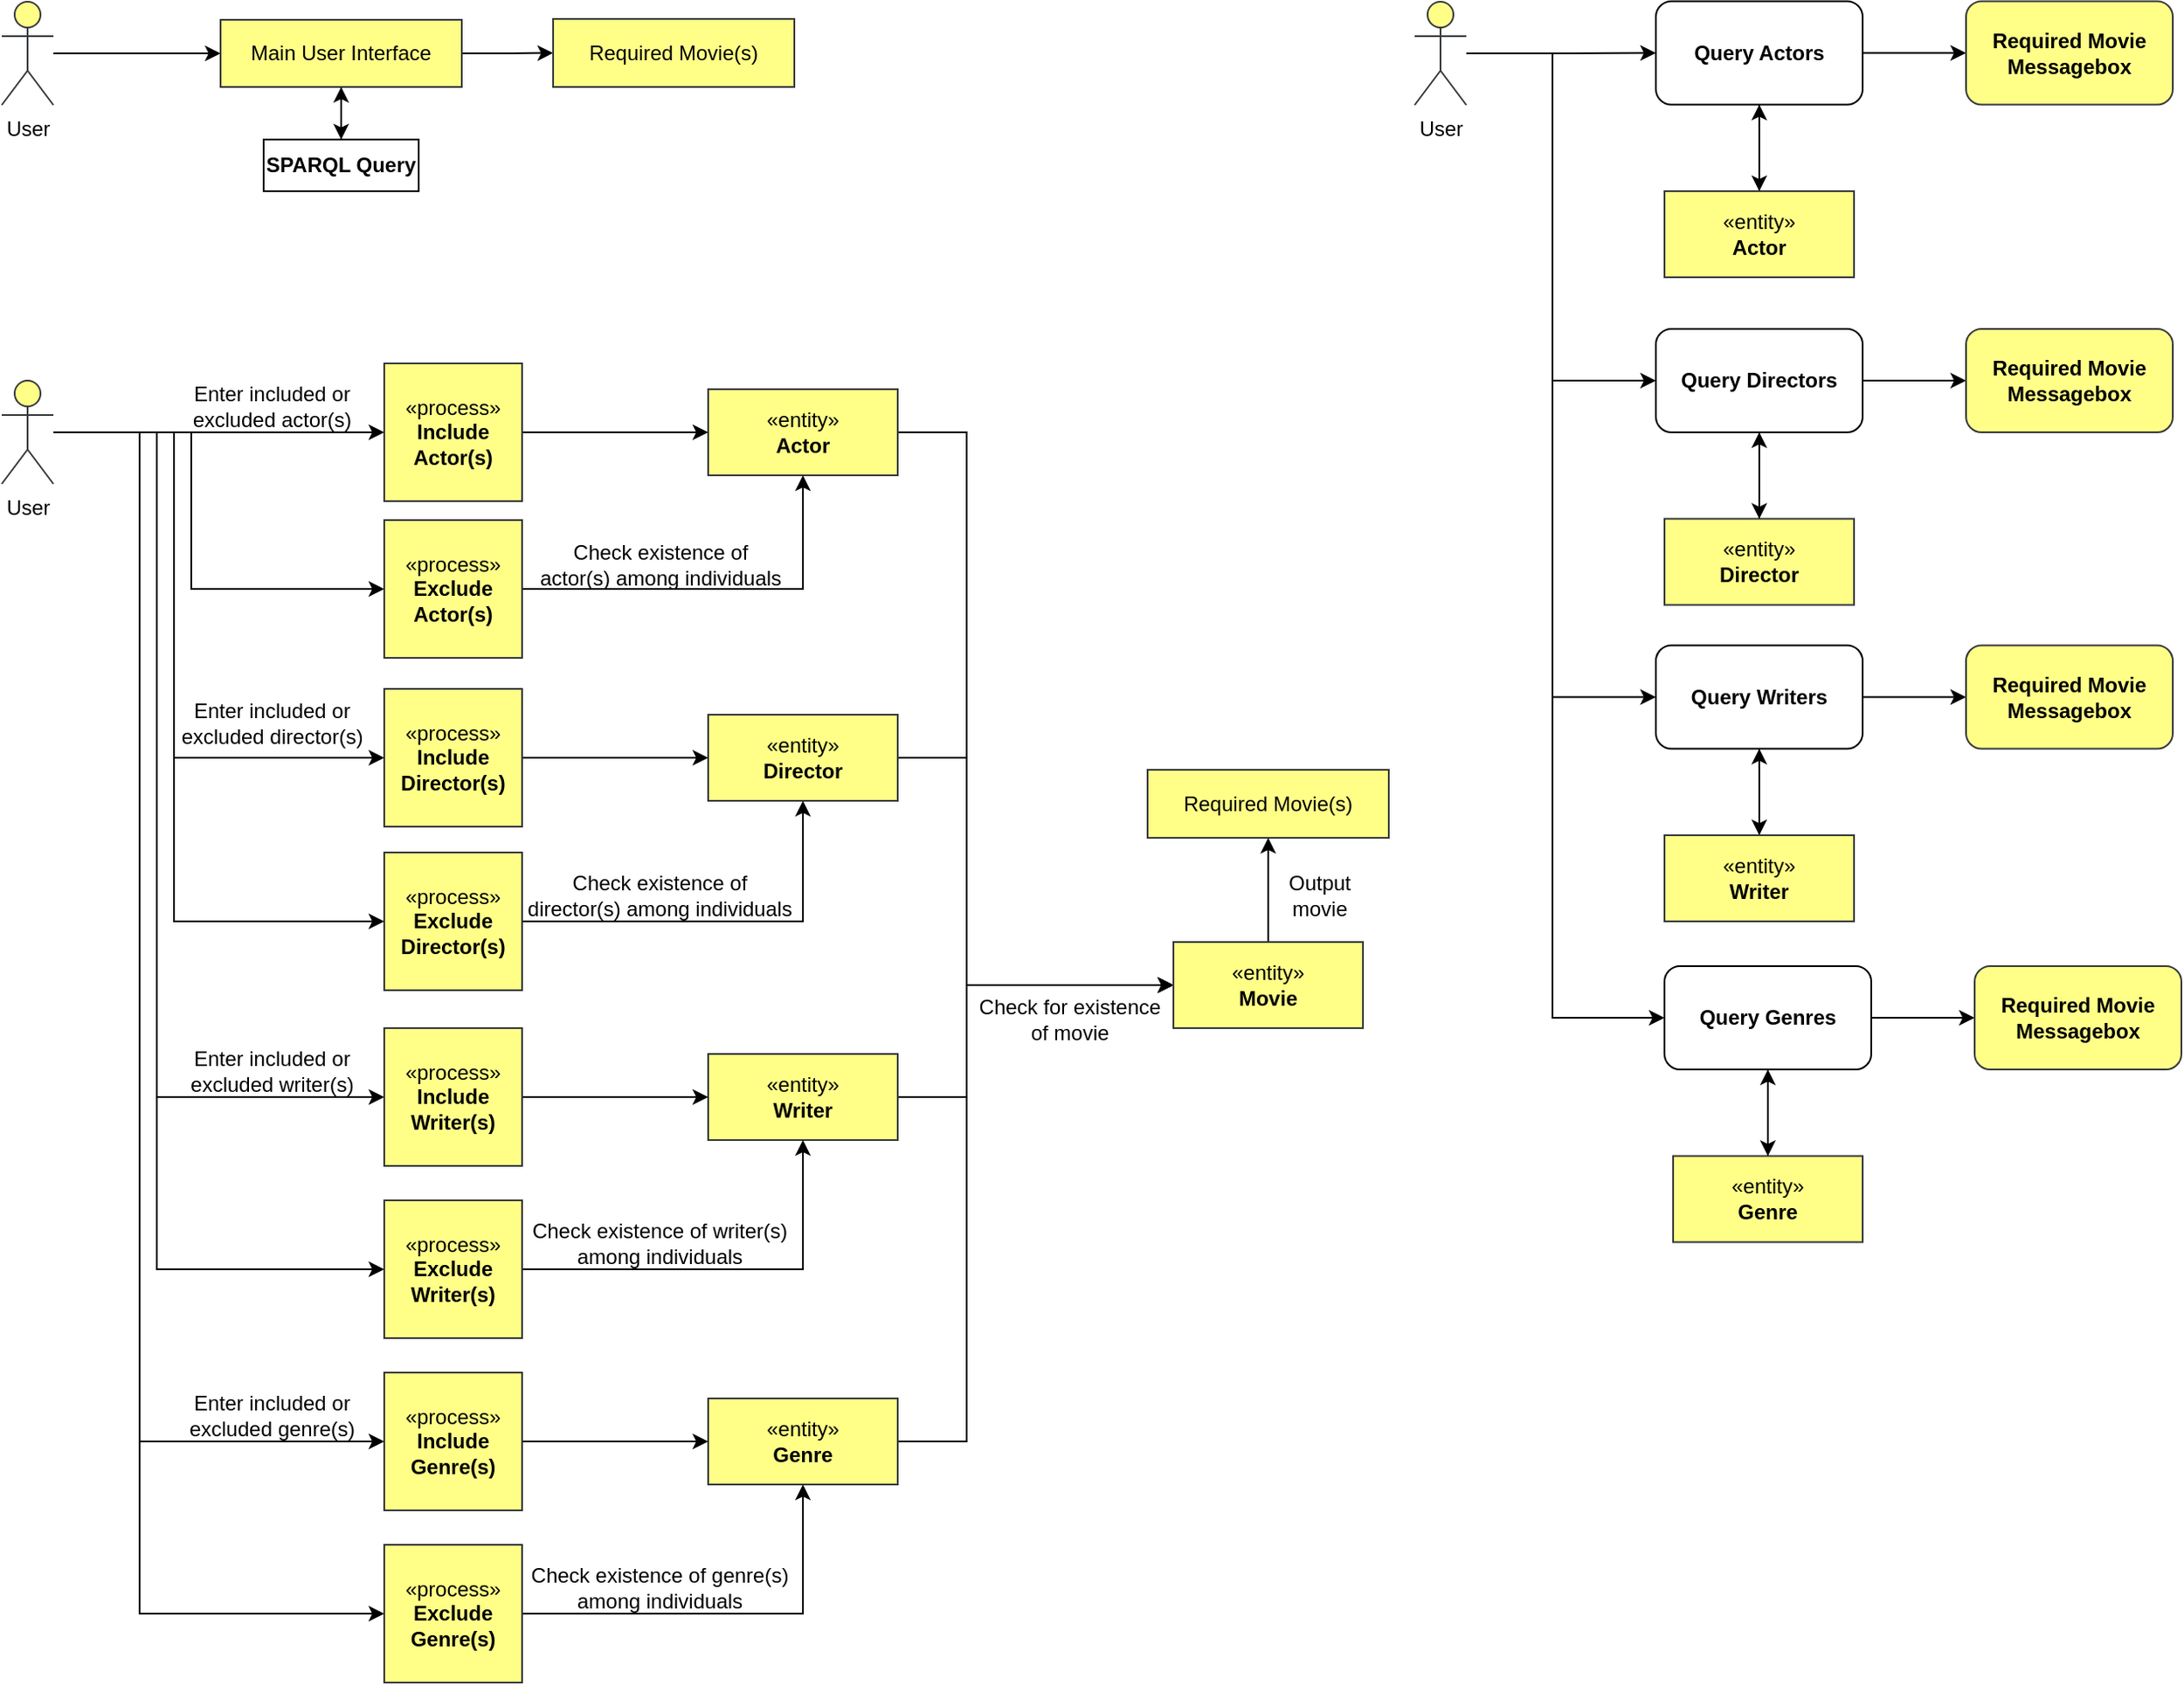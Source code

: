 <mxfile version="24.4.0" type="device">
  <diagram id="C5RBs43oDa-KdzZeNtuy" name="Page-1">
    <mxGraphModel dx="2831" dy="1154" grid="1" gridSize="10" guides="1" tooltips="1" connect="1" arrows="1" fold="1" page="1" pageScale="1" pageWidth="827" pageHeight="1169" math="0" shadow="0">
      <root>
        <mxCell id="WIyWlLk6GJQsqaUBKTNV-0" />
        <mxCell id="WIyWlLk6GJQsqaUBKTNV-1" parent="WIyWlLk6GJQsqaUBKTNV-0" />
        <mxCell id="BUpaULEb0d_tB8dd_RF1-26" style="edgeStyle=orthogonalEdgeStyle;rounded=0;orthogonalLoop=1;jettySize=auto;html=1;entryX=0;entryY=0.5;entryDx=0;entryDy=0;" edge="1" parent="WIyWlLk6GJQsqaUBKTNV-1" source="BUpaULEb0d_tB8dd_RF1-1" target="BUpaULEb0d_tB8dd_RF1-8">
          <mxGeometry relative="1" as="geometry" />
        </mxCell>
        <mxCell id="BUpaULEb0d_tB8dd_RF1-27" style="edgeStyle=orthogonalEdgeStyle;rounded=0;orthogonalLoop=1;jettySize=auto;html=1;entryX=0;entryY=0.5;entryDx=0;entryDy=0;" edge="1" parent="WIyWlLk6GJQsqaUBKTNV-1" source="BUpaULEb0d_tB8dd_RF1-1" target="BUpaULEb0d_tB8dd_RF1-9">
          <mxGeometry relative="1" as="geometry">
            <Array as="points">
              <mxPoint x="-570" y="350" />
              <mxPoint x="-570" y="441" />
            </Array>
          </mxGeometry>
        </mxCell>
        <mxCell id="BUpaULEb0d_tB8dd_RF1-35" style="edgeStyle=orthogonalEdgeStyle;rounded=0;orthogonalLoop=1;jettySize=auto;html=1;entryX=0;entryY=0.5;entryDx=0;entryDy=0;" edge="1" parent="WIyWlLk6GJQsqaUBKTNV-1" source="BUpaULEb0d_tB8dd_RF1-1" target="BUpaULEb0d_tB8dd_RF1-13">
          <mxGeometry relative="1" as="geometry">
            <Array as="points">
              <mxPoint x="-580" y="350" />
              <mxPoint x="-580" y="539" />
            </Array>
          </mxGeometry>
        </mxCell>
        <mxCell id="BUpaULEb0d_tB8dd_RF1-36" style="edgeStyle=orthogonalEdgeStyle;rounded=0;orthogonalLoop=1;jettySize=auto;html=1;entryX=0;entryY=0.5;entryDx=0;entryDy=0;" edge="1" parent="WIyWlLk6GJQsqaUBKTNV-1" source="BUpaULEb0d_tB8dd_RF1-1" target="BUpaULEb0d_tB8dd_RF1-14">
          <mxGeometry relative="1" as="geometry">
            <Array as="points">
              <mxPoint x="-580" y="350" />
              <mxPoint x="-580" y="634" />
            </Array>
          </mxGeometry>
        </mxCell>
        <mxCell id="BUpaULEb0d_tB8dd_RF1-41" style="edgeStyle=orthogonalEdgeStyle;rounded=0;orthogonalLoop=1;jettySize=auto;html=1;entryX=0;entryY=0.5;entryDx=0;entryDy=0;" edge="1" parent="WIyWlLk6GJQsqaUBKTNV-1" source="BUpaULEb0d_tB8dd_RF1-1" target="BUpaULEb0d_tB8dd_RF1-10">
          <mxGeometry relative="1" as="geometry">
            <Array as="points">
              <mxPoint x="-590" y="350" />
              <mxPoint x="-590" y="736" />
            </Array>
          </mxGeometry>
        </mxCell>
        <mxCell id="BUpaULEb0d_tB8dd_RF1-42" style="edgeStyle=orthogonalEdgeStyle;rounded=0;orthogonalLoop=1;jettySize=auto;html=1;entryX=0;entryY=0.5;entryDx=0;entryDy=0;" edge="1" parent="WIyWlLk6GJQsqaUBKTNV-1" source="BUpaULEb0d_tB8dd_RF1-1" target="BUpaULEb0d_tB8dd_RF1-12">
          <mxGeometry relative="1" as="geometry">
            <Array as="points">
              <mxPoint x="-590" y="350" />
              <mxPoint x="-590" y="836" />
            </Array>
          </mxGeometry>
        </mxCell>
        <mxCell id="BUpaULEb0d_tB8dd_RF1-47" style="edgeStyle=orthogonalEdgeStyle;rounded=0;orthogonalLoop=1;jettySize=auto;html=1;entryX=0;entryY=0.5;entryDx=0;entryDy=0;" edge="1" parent="WIyWlLk6GJQsqaUBKTNV-1" source="BUpaULEb0d_tB8dd_RF1-1" target="BUpaULEb0d_tB8dd_RF1-15">
          <mxGeometry relative="1" as="geometry">
            <Array as="points">
              <mxPoint x="-600" y="350" />
              <mxPoint x="-600" y="936" />
            </Array>
          </mxGeometry>
        </mxCell>
        <mxCell id="BUpaULEb0d_tB8dd_RF1-48" style="edgeStyle=orthogonalEdgeStyle;rounded=0;orthogonalLoop=1;jettySize=auto;html=1;entryX=0;entryY=0.5;entryDx=0;entryDy=0;" edge="1" parent="WIyWlLk6GJQsqaUBKTNV-1" source="BUpaULEb0d_tB8dd_RF1-1" target="BUpaULEb0d_tB8dd_RF1-16">
          <mxGeometry relative="1" as="geometry">
            <Array as="points">
              <mxPoint x="-600" y="350" />
              <mxPoint x="-600" y="1036" />
            </Array>
          </mxGeometry>
        </mxCell>
        <mxCell id="BUpaULEb0d_tB8dd_RF1-1" value="User" style="shape=umlActor;verticalLabelPosition=bottom;verticalAlign=top;html=1;fillColor=#ffff88;strokeColor=#36393d;" vertex="1" parent="WIyWlLk6GJQsqaUBKTNV-1">
          <mxGeometry x="-680" y="320" width="30" height="60" as="geometry" />
        </mxCell>
        <mxCell id="BUpaULEb0d_tB8dd_RF1-53" style="edgeStyle=orthogonalEdgeStyle;rounded=0;orthogonalLoop=1;jettySize=auto;html=1;entryX=0;entryY=0.5;entryDx=0;entryDy=0;" edge="1" parent="WIyWlLk6GJQsqaUBKTNV-1" source="BUpaULEb0d_tB8dd_RF1-3" target="BUpaULEb0d_tB8dd_RF1-7">
          <mxGeometry relative="1" as="geometry">
            <Array as="points">
              <mxPoint x="-120" y="350" />
              <mxPoint x="-120" y="671" />
            </Array>
          </mxGeometry>
        </mxCell>
        <mxCell id="BUpaULEb0d_tB8dd_RF1-3" value="«entity»&lt;br&gt;&lt;b&gt;Actor&lt;/b&gt;" style="html=1;whiteSpace=wrap;fillColor=#ffff88;strokeColor=#36393d;" vertex="1" parent="WIyWlLk6GJQsqaUBKTNV-1">
          <mxGeometry x="-270" y="325" width="110" height="50" as="geometry" />
        </mxCell>
        <mxCell id="BUpaULEb0d_tB8dd_RF1-54" style="edgeStyle=orthogonalEdgeStyle;rounded=0;orthogonalLoop=1;jettySize=auto;html=1;entryX=0;entryY=0.5;entryDx=0;entryDy=0;" edge="1" parent="WIyWlLk6GJQsqaUBKTNV-1" source="BUpaULEb0d_tB8dd_RF1-4" target="BUpaULEb0d_tB8dd_RF1-7">
          <mxGeometry relative="1" as="geometry">
            <Array as="points">
              <mxPoint x="-120" y="539" />
              <mxPoint x="-120" y="671" />
            </Array>
          </mxGeometry>
        </mxCell>
        <mxCell id="BUpaULEb0d_tB8dd_RF1-4" value="«entity»&lt;br&gt;&lt;b&gt;Director&lt;/b&gt;" style="html=1;whiteSpace=wrap;fillColor=#ffff88;strokeColor=#36393d;" vertex="1" parent="WIyWlLk6GJQsqaUBKTNV-1">
          <mxGeometry x="-270" y="514" width="110" height="50" as="geometry" />
        </mxCell>
        <mxCell id="BUpaULEb0d_tB8dd_RF1-55" style="edgeStyle=orthogonalEdgeStyle;rounded=0;orthogonalLoop=1;jettySize=auto;html=1;entryX=0;entryY=0.5;entryDx=0;entryDy=0;" edge="1" parent="WIyWlLk6GJQsqaUBKTNV-1" source="BUpaULEb0d_tB8dd_RF1-5" target="BUpaULEb0d_tB8dd_RF1-7">
          <mxGeometry relative="1" as="geometry">
            <Array as="points">
              <mxPoint x="-120" y="736" />
              <mxPoint x="-120" y="671" />
            </Array>
          </mxGeometry>
        </mxCell>
        <mxCell id="BUpaULEb0d_tB8dd_RF1-5" value="«entity»&lt;br&gt;&lt;b&gt;Writer&lt;/b&gt;" style="html=1;whiteSpace=wrap;fillColor=#ffff88;strokeColor=#36393d;" vertex="1" parent="WIyWlLk6GJQsqaUBKTNV-1">
          <mxGeometry x="-270" y="711" width="110" height="50" as="geometry" />
        </mxCell>
        <mxCell id="BUpaULEb0d_tB8dd_RF1-56" style="edgeStyle=orthogonalEdgeStyle;rounded=0;orthogonalLoop=1;jettySize=auto;html=1;entryX=0;entryY=0.5;entryDx=0;entryDy=0;" edge="1" parent="WIyWlLk6GJQsqaUBKTNV-1" source="BUpaULEb0d_tB8dd_RF1-6" target="BUpaULEb0d_tB8dd_RF1-7">
          <mxGeometry relative="1" as="geometry">
            <Array as="points">
              <mxPoint x="-120" y="936" />
              <mxPoint x="-120" y="671" />
            </Array>
          </mxGeometry>
        </mxCell>
        <mxCell id="BUpaULEb0d_tB8dd_RF1-6" value="«entity»&lt;br&gt;&lt;b&gt;Genre&lt;/b&gt;" style="html=1;whiteSpace=wrap;fillColor=#ffff88;strokeColor=#36393d;" vertex="1" parent="WIyWlLk6GJQsqaUBKTNV-1">
          <mxGeometry x="-270" y="911" width="110" height="50" as="geometry" />
        </mxCell>
        <mxCell id="BUpaULEb0d_tB8dd_RF1-60" style="edgeStyle=orthogonalEdgeStyle;rounded=0;orthogonalLoop=1;jettySize=auto;html=1;" edge="1" parent="WIyWlLk6GJQsqaUBKTNV-1" source="BUpaULEb0d_tB8dd_RF1-7" target="BUpaULEb0d_tB8dd_RF1-58">
          <mxGeometry relative="1" as="geometry" />
        </mxCell>
        <mxCell id="BUpaULEb0d_tB8dd_RF1-7" value="«entity»&lt;br&gt;&lt;b&gt;Movie&lt;/b&gt;" style="html=1;whiteSpace=wrap;fillColor=#ffff88;strokeColor=#36393d;" vertex="1" parent="WIyWlLk6GJQsqaUBKTNV-1">
          <mxGeometry y="646" width="110" height="50" as="geometry" />
        </mxCell>
        <mxCell id="BUpaULEb0d_tB8dd_RF1-33" style="edgeStyle=orthogonalEdgeStyle;rounded=0;orthogonalLoop=1;jettySize=auto;html=1;" edge="1" parent="WIyWlLk6GJQsqaUBKTNV-1" source="BUpaULEb0d_tB8dd_RF1-8" target="BUpaULEb0d_tB8dd_RF1-3">
          <mxGeometry relative="1" as="geometry" />
        </mxCell>
        <mxCell id="BUpaULEb0d_tB8dd_RF1-8" value="«process»&lt;div&gt;&lt;b&gt;Include Actor(s)&lt;/b&gt;&lt;/div&gt;" style="html=1;whiteSpace=wrap;fillColor=#ffff88;strokeColor=#36393d;" vertex="1" parent="WIyWlLk6GJQsqaUBKTNV-1">
          <mxGeometry x="-458" y="310" width="80" height="80" as="geometry" />
        </mxCell>
        <mxCell id="BUpaULEb0d_tB8dd_RF1-29" style="edgeStyle=orthogonalEdgeStyle;rounded=0;orthogonalLoop=1;jettySize=auto;html=1;entryX=0.5;entryY=1;entryDx=0;entryDy=0;" edge="1" parent="WIyWlLk6GJQsqaUBKTNV-1" source="BUpaULEb0d_tB8dd_RF1-9" target="BUpaULEb0d_tB8dd_RF1-3">
          <mxGeometry relative="1" as="geometry" />
        </mxCell>
        <mxCell id="BUpaULEb0d_tB8dd_RF1-9" value="«process»&lt;div&gt;&lt;b&gt;Exclude Actor(s)&lt;/b&gt;&lt;/div&gt;" style="html=1;whiteSpace=wrap;fillColor=#ffff88;strokeColor=#36393d;" vertex="1" parent="WIyWlLk6GJQsqaUBKTNV-1">
          <mxGeometry x="-458" y="401" width="80" height="80" as="geometry" />
        </mxCell>
        <mxCell id="BUpaULEb0d_tB8dd_RF1-43" style="edgeStyle=orthogonalEdgeStyle;rounded=0;orthogonalLoop=1;jettySize=auto;html=1;entryX=0;entryY=0.5;entryDx=0;entryDy=0;" edge="1" parent="WIyWlLk6GJQsqaUBKTNV-1" source="BUpaULEb0d_tB8dd_RF1-10" target="BUpaULEb0d_tB8dd_RF1-5">
          <mxGeometry relative="1" as="geometry" />
        </mxCell>
        <mxCell id="BUpaULEb0d_tB8dd_RF1-10" value="«process»&lt;div&gt;&lt;b&gt;Include Writer(s)&lt;/b&gt;&lt;/div&gt;" style="html=1;whiteSpace=wrap;fillColor=#ffff88;strokeColor=#36393d;" vertex="1" parent="WIyWlLk6GJQsqaUBKTNV-1">
          <mxGeometry x="-458" y="696" width="80" height="80" as="geometry" />
        </mxCell>
        <mxCell id="BUpaULEb0d_tB8dd_RF1-44" style="edgeStyle=orthogonalEdgeStyle;rounded=0;orthogonalLoop=1;jettySize=auto;html=1;" edge="1" parent="WIyWlLk6GJQsqaUBKTNV-1" source="BUpaULEb0d_tB8dd_RF1-12" target="BUpaULEb0d_tB8dd_RF1-5">
          <mxGeometry relative="1" as="geometry" />
        </mxCell>
        <mxCell id="BUpaULEb0d_tB8dd_RF1-12" value="«process»&lt;div&gt;&lt;b&gt;Exclude Writer(s)&lt;/b&gt;&lt;/div&gt;" style="html=1;whiteSpace=wrap;fillColor=#ffff88;strokeColor=#36393d;" vertex="1" parent="WIyWlLk6GJQsqaUBKTNV-1">
          <mxGeometry x="-458" y="796" width="80" height="80" as="geometry" />
        </mxCell>
        <mxCell id="BUpaULEb0d_tB8dd_RF1-37" style="edgeStyle=orthogonalEdgeStyle;rounded=0;orthogonalLoop=1;jettySize=auto;html=1;" edge="1" parent="WIyWlLk6GJQsqaUBKTNV-1" source="BUpaULEb0d_tB8dd_RF1-13" target="BUpaULEb0d_tB8dd_RF1-4">
          <mxGeometry relative="1" as="geometry" />
        </mxCell>
        <mxCell id="BUpaULEb0d_tB8dd_RF1-13" value="«process»&lt;div&gt;&lt;b&gt;Include Director(s)&lt;/b&gt;&lt;/div&gt;" style="html=1;whiteSpace=wrap;fillColor=#ffff88;strokeColor=#36393d;" vertex="1" parent="WIyWlLk6GJQsqaUBKTNV-1">
          <mxGeometry x="-458" y="499" width="80" height="80" as="geometry" />
        </mxCell>
        <mxCell id="BUpaULEb0d_tB8dd_RF1-38" style="edgeStyle=orthogonalEdgeStyle;rounded=0;orthogonalLoop=1;jettySize=auto;html=1;entryX=0.5;entryY=1;entryDx=0;entryDy=0;" edge="1" parent="WIyWlLk6GJQsqaUBKTNV-1" source="BUpaULEb0d_tB8dd_RF1-14" target="BUpaULEb0d_tB8dd_RF1-4">
          <mxGeometry relative="1" as="geometry" />
        </mxCell>
        <mxCell id="BUpaULEb0d_tB8dd_RF1-14" value="«process»&lt;div&gt;&lt;b&gt;Exclude Director(s)&lt;/b&gt;&lt;/div&gt;" style="html=1;whiteSpace=wrap;fillColor=#ffff88;strokeColor=#36393d;" vertex="1" parent="WIyWlLk6GJQsqaUBKTNV-1">
          <mxGeometry x="-458" y="594" width="80" height="80" as="geometry" />
        </mxCell>
        <mxCell id="BUpaULEb0d_tB8dd_RF1-45" style="edgeStyle=orthogonalEdgeStyle;rounded=0;orthogonalLoop=1;jettySize=auto;html=1;entryX=0;entryY=0.5;entryDx=0;entryDy=0;" edge="1" parent="WIyWlLk6GJQsqaUBKTNV-1" source="BUpaULEb0d_tB8dd_RF1-15" target="BUpaULEb0d_tB8dd_RF1-6">
          <mxGeometry relative="1" as="geometry" />
        </mxCell>
        <mxCell id="BUpaULEb0d_tB8dd_RF1-15" value="«process»&lt;div&gt;&lt;b&gt;Include Genre(s)&lt;/b&gt;&lt;/div&gt;" style="html=1;whiteSpace=wrap;fillColor=#ffff88;strokeColor=#36393d;" vertex="1" parent="WIyWlLk6GJQsqaUBKTNV-1">
          <mxGeometry x="-458" y="896" width="80" height="80" as="geometry" />
        </mxCell>
        <mxCell id="BUpaULEb0d_tB8dd_RF1-46" style="edgeStyle=orthogonalEdgeStyle;rounded=0;orthogonalLoop=1;jettySize=auto;html=1;" edge="1" parent="WIyWlLk6GJQsqaUBKTNV-1" source="BUpaULEb0d_tB8dd_RF1-16" target="BUpaULEb0d_tB8dd_RF1-6">
          <mxGeometry relative="1" as="geometry" />
        </mxCell>
        <mxCell id="BUpaULEb0d_tB8dd_RF1-16" value="«process»&lt;div&gt;&lt;b&gt;Exclude Genre(s)&lt;/b&gt;&lt;/div&gt;" style="html=1;whiteSpace=wrap;fillColor=#ffff88;strokeColor=#36393d;" vertex="1" parent="WIyWlLk6GJQsqaUBKTNV-1">
          <mxGeometry x="-458" y="996" width="80" height="80" as="geometry" />
        </mxCell>
        <mxCell id="BUpaULEb0d_tB8dd_RF1-21" style="edgeStyle=orthogonalEdgeStyle;rounded=0;orthogonalLoop=1;jettySize=auto;html=1;entryX=0;entryY=0.5;entryDx=0;entryDy=0;" edge="1" parent="WIyWlLk6GJQsqaUBKTNV-1" source="BUpaULEb0d_tB8dd_RF1-17" target="BUpaULEb0d_tB8dd_RF1-18">
          <mxGeometry relative="1" as="geometry" />
        </mxCell>
        <mxCell id="BUpaULEb0d_tB8dd_RF1-17" value="User" style="shape=umlActor;verticalLabelPosition=bottom;verticalAlign=top;html=1;fillColor=#ffff88;strokeColor=#36393d;" vertex="1" parent="WIyWlLk6GJQsqaUBKTNV-1">
          <mxGeometry x="-680" y="100" width="30" height="60" as="geometry" />
        </mxCell>
        <mxCell id="BUpaULEb0d_tB8dd_RF1-24" style="edgeStyle=orthogonalEdgeStyle;rounded=0;orthogonalLoop=1;jettySize=auto;html=1;" edge="1" parent="WIyWlLk6GJQsqaUBKTNV-1" source="BUpaULEb0d_tB8dd_RF1-18" target="BUpaULEb0d_tB8dd_RF1-19">
          <mxGeometry relative="1" as="geometry" />
        </mxCell>
        <mxCell id="BUpaULEb0d_tB8dd_RF1-25" style="edgeStyle=orthogonalEdgeStyle;rounded=0;orthogonalLoop=1;jettySize=auto;html=1;entryX=0;entryY=0.5;entryDx=0;entryDy=0;" edge="1" parent="WIyWlLk6GJQsqaUBKTNV-1" source="BUpaULEb0d_tB8dd_RF1-18" target="BUpaULEb0d_tB8dd_RF1-22">
          <mxGeometry relative="1" as="geometry" />
        </mxCell>
        <mxCell id="BUpaULEb0d_tB8dd_RF1-18" value="Main User Interface" style="rounded=0;whiteSpace=wrap;html=1;fillColor=#ffff88;strokeColor=#36393d;" vertex="1" parent="WIyWlLk6GJQsqaUBKTNV-1">
          <mxGeometry x="-553" y="110.5" width="140" height="39" as="geometry" />
        </mxCell>
        <mxCell id="BUpaULEb0d_tB8dd_RF1-23" style="edgeStyle=orthogonalEdgeStyle;rounded=0;orthogonalLoop=1;jettySize=auto;html=1;" edge="1" parent="WIyWlLk6GJQsqaUBKTNV-1" source="BUpaULEb0d_tB8dd_RF1-19" target="BUpaULEb0d_tB8dd_RF1-18">
          <mxGeometry relative="1" as="geometry" />
        </mxCell>
        <mxCell id="BUpaULEb0d_tB8dd_RF1-19" value="&lt;b&gt;SPARQL Query&lt;/b&gt;" style="rounded=0;whiteSpace=wrap;html=1;" vertex="1" parent="WIyWlLk6GJQsqaUBKTNV-1">
          <mxGeometry x="-528" y="180" width="90" height="30" as="geometry" />
        </mxCell>
        <mxCell id="BUpaULEb0d_tB8dd_RF1-22" value="Required Movie(s)" style="rounded=0;whiteSpace=wrap;html=1;fillColor=#ffff88;strokeColor=#36393d;" vertex="1" parent="WIyWlLk6GJQsqaUBKTNV-1">
          <mxGeometry x="-360" y="110" width="140" height="39.5" as="geometry" />
        </mxCell>
        <mxCell id="BUpaULEb0d_tB8dd_RF1-28" value="Enter included or excluded actor(s)" style="text;html=1;align=center;verticalAlign=middle;whiteSpace=wrap;rounded=0;" vertex="1" parent="WIyWlLk6GJQsqaUBKTNV-1">
          <mxGeometry x="-578" y="320" width="110" height="30" as="geometry" />
        </mxCell>
        <mxCell id="BUpaULEb0d_tB8dd_RF1-31" value="Check existence of actor(s) among individuals" style="text;html=1;align=center;verticalAlign=middle;whiteSpace=wrap;rounded=0;" vertex="1" parent="WIyWlLk6GJQsqaUBKTNV-1">
          <mxGeometry x="-369.5" y="412" width="143" height="30" as="geometry" />
        </mxCell>
        <mxCell id="BUpaULEb0d_tB8dd_RF1-39" value="Enter included or excluded director(s)" style="text;html=1;align=center;verticalAlign=middle;whiteSpace=wrap;rounded=0;" vertex="1" parent="WIyWlLk6GJQsqaUBKTNV-1">
          <mxGeometry x="-578" y="504" width="110" height="30" as="geometry" />
        </mxCell>
        <mxCell id="BUpaULEb0d_tB8dd_RF1-40" value="Check existence of director(s) among individuals" style="text;html=1;align=center;verticalAlign=middle;whiteSpace=wrap;rounded=0;" vertex="1" parent="WIyWlLk6GJQsqaUBKTNV-1">
          <mxGeometry x="-378" y="604" width="160" height="30" as="geometry" />
        </mxCell>
        <mxCell id="BUpaULEb0d_tB8dd_RF1-49" value="Enter included or excluded writer(s)" style="text;html=1;align=center;verticalAlign=middle;whiteSpace=wrap;rounded=0;" vertex="1" parent="WIyWlLk6GJQsqaUBKTNV-1">
          <mxGeometry x="-578" y="706" width="110" height="30" as="geometry" />
        </mxCell>
        <mxCell id="BUpaULEb0d_tB8dd_RF1-50" value="Enter included or excluded genre(s)" style="text;html=1;align=center;verticalAlign=middle;whiteSpace=wrap;rounded=0;" vertex="1" parent="WIyWlLk6GJQsqaUBKTNV-1">
          <mxGeometry x="-578" y="906" width="110" height="30" as="geometry" />
        </mxCell>
        <mxCell id="BUpaULEb0d_tB8dd_RF1-51" value="Check existence of writer(s) among individuals" style="text;html=1;align=center;verticalAlign=middle;whiteSpace=wrap;rounded=0;" vertex="1" parent="WIyWlLk6GJQsqaUBKTNV-1">
          <mxGeometry x="-378" y="806" width="160" height="30" as="geometry" />
        </mxCell>
        <mxCell id="BUpaULEb0d_tB8dd_RF1-52" value="Check existence of genre(s) among individuals" style="text;html=1;align=center;verticalAlign=middle;whiteSpace=wrap;rounded=0;" vertex="1" parent="WIyWlLk6GJQsqaUBKTNV-1">
          <mxGeometry x="-378" y="1006" width="160" height="30" as="geometry" />
        </mxCell>
        <mxCell id="BUpaULEb0d_tB8dd_RF1-57" value="Check for existence of movie" style="text;html=1;align=center;verticalAlign=middle;whiteSpace=wrap;rounded=0;" vertex="1" parent="WIyWlLk6GJQsqaUBKTNV-1">
          <mxGeometry x="-114" y="676" width="108" height="30" as="geometry" />
        </mxCell>
        <mxCell id="BUpaULEb0d_tB8dd_RF1-58" value="Required Movie(s)" style="rounded=0;whiteSpace=wrap;html=1;fillColor=#ffff88;strokeColor=#36393d;" vertex="1" parent="WIyWlLk6GJQsqaUBKTNV-1">
          <mxGeometry x="-15" y="546" width="140" height="39.5" as="geometry" />
        </mxCell>
        <mxCell id="BUpaULEb0d_tB8dd_RF1-61" value="Output movie" style="text;html=1;align=center;verticalAlign=middle;whiteSpace=wrap;rounded=0;" vertex="1" parent="WIyWlLk6GJQsqaUBKTNV-1">
          <mxGeometry x="50" y="604" width="70" height="30" as="geometry" />
        </mxCell>
        <mxCell id="BUpaULEb0d_tB8dd_RF1-69" style="edgeStyle=orthogonalEdgeStyle;rounded=0;orthogonalLoop=1;jettySize=auto;html=1;entryX=0;entryY=0.5;entryDx=0;entryDy=0;" edge="1" parent="WIyWlLk6GJQsqaUBKTNV-1" source="BUpaULEb0d_tB8dd_RF1-62" target="BUpaULEb0d_tB8dd_RF1-68">
          <mxGeometry relative="1" as="geometry" />
        </mxCell>
        <mxCell id="BUpaULEb0d_tB8dd_RF1-94" style="edgeStyle=orthogonalEdgeStyle;rounded=0;orthogonalLoop=1;jettySize=auto;html=1;entryX=0;entryY=0.5;entryDx=0;entryDy=0;" edge="1" parent="WIyWlLk6GJQsqaUBKTNV-1" source="BUpaULEb0d_tB8dd_RF1-62" target="BUpaULEb0d_tB8dd_RF1-78">
          <mxGeometry relative="1" as="geometry">
            <Array as="points">
              <mxPoint x="220" y="130" />
              <mxPoint x="220" y="320" />
            </Array>
          </mxGeometry>
        </mxCell>
        <mxCell id="BUpaULEb0d_tB8dd_RF1-95" style="edgeStyle=orthogonalEdgeStyle;rounded=0;orthogonalLoop=1;jettySize=auto;html=1;entryX=0;entryY=0.5;entryDx=0;entryDy=0;" edge="1" parent="WIyWlLk6GJQsqaUBKTNV-1" source="BUpaULEb0d_tB8dd_RF1-62" target="BUpaULEb0d_tB8dd_RF1-84">
          <mxGeometry relative="1" as="geometry">
            <Array as="points">
              <mxPoint x="220" y="130" />
              <mxPoint x="220" y="504" />
            </Array>
          </mxGeometry>
        </mxCell>
        <mxCell id="BUpaULEb0d_tB8dd_RF1-96" style="edgeStyle=orthogonalEdgeStyle;rounded=0;orthogonalLoop=1;jettySize=auto;html=1;entryX=0;entryY=0.5;entryDx=0;entryDy=0;" edge="1" parent="WIyWlLk6GJQsqaUBKTNV-1" source="BUpaULEb0d_tB8dd_RF1-62" target="BUpaULEb0d_tB8dd_RF1-90">
          <mxGeometry relative="1" as="geometry">
            <Array as="points">
              <mxPoint x="220" y="130" />
              <mxPoint x="220" y="690" />
            </Array>
          </mxGeometry>
        </mxCell>
        <mxCell id="BUpaULEb0d_tB8dd_RF1-62" value="User" style="shape=umlActor;verticalLabelPosition=bottom;verticalAlign=top;html=1;fillColor=#ffff88;strokeColor=#36393d;" vertex="1" parent="WIyWlLk6GJQsqaUBKTNV-1">
          <mxGeometry x="140" y="100" width="30" height="60" as="geometry" />
        </mxCell>
        <mxCell id="BUpaULEb0d_tB8dd_RF1-71" style="edgeStyle=orthogonalEdgeStyle;rounded=0;orthogonalLoop=1;jettySize=auto;html=1;" edge="1" parent="WIyWlLk6GJQsqaUBKTNV-1" source="BUpaULEb0d_tB8dd_RF1-68" target="BUpaULEb0d_tB8dd_RF1-70">
          <mxGeometry relative="1" as="geometry" />
        </mxCell>
        <mxCell id="BUpaULEb0d_tB8dd_RF1-74" style="edgeStyle=orthogonalEdgeStyle;rounded=0;orthogonalLoop=1;jettySize=auto;html=1;" edge="1" parent="WIyWlLk6GJQsqaUBKTNV-1" source="BUpaULEb0d_tB8dd_RF1-68" target="BUpaULEb0d_tB8dd_RF1-73">
          <mxGeometry relative="1" as="geometry" />
        </mxCell>
        <mxCell id="BUpaULEb0d_tB8dd_RF1-68" value="&lt;b&gt;Query Actors&lt;/b&gt;" style="rounded=1;whiteSpace=wrap;html=1;" vertex="1" parent="WIyWlLk6GJQsqaUBKTNV-1">
          <mxGeometry x="280" y="99.75" width="120" height="60" as="geometry" />
        </mxCell>
        <mxCell id="BUpaULEb0d_tB8dd_RF1-72" style="edgeStyle=orthogonalEdgeStyle;rounded=0;orthogonalLoop=1;jettySize=auto;html=1;" edge="1" parent="WIyWlLk6GJQsqaUBKTNV-1" source="BUpaULEb0d_tB8dd_RF1-70" target="BUpaULEb0d_tB8dd_RF1-68">
          <mxGeometry relative="1" as="geometry" />
        </mxCell>
        <mxCell id="BUpaULEb0d_tB8dd_RF1-70" value="«entity»&lt;br&gt;&lt;b&gt;Actor&lt;/b&gt;" style="html=1;whiteSpace=wrap;fillColor=#ffff88;strokeColor=#36393d;" vertex="1" parent="WIyWlLk6GJQsqaUBKTNV-1">
          <mxGeometry x="285" y="210" width="110" height="50" as="geometry" />
        </mxCell>
        <mxCell id="BUpaULEb0d_tB8dd_RF1-73" value="&lt;b&gt;Required Movie Messagebox&lt;/b&gt;" style="rounded=1;whiteSpace=wrap;html=1;fillColor=#ffff88;strokeColor=#36393d;" vertex="1" parent="WIyWlLk6GJQsqaUBKTNV-1">
          <mxGeometry x="460" y="99.75" width="120" height="60" as="geometry" />
        </mxCell>
        <mxCell id="BUpaULEb0d_tB8dd_RF1-76" style="edgeStyle=orthogonalEdgeStyle;rounded=0;orthogonalLoop=1;jettySize=auto;html=1;" edge="1" parent="WIyWlLk6GJQsqaUBKTNV-1" source="BUpaULEb0d_tB8dd_RF1-78" target="BUpaULEb0d_tB8dd_RF1-80">
          <mxGeometry relative="1" as="geometry" />
        </mxCell>
        <mxCell id="BUpaULEb0d_tB8dd_RF1-77" style="edgeStyle=orthogonalEdgeStyle;rounded=0;orthogonalLoop=1;jettySize=auto;html=1;" edge="1" parent="WIyWlLk6GJQsqaUBKTNV-1" source="BUpaULEb0d_tB8dd_RF1-78" target="BUpaULEb0d_tB8dd_RF1-81">
          <mxGeometry relative="1" as="geometry" />
        </mxCell>
        <mxCell id="BUpaULEb0d_tB8dd_RF1-78" value="&lt;b&gt;Query Directors&lt;/b&gt;" style="rounded=1;whiteSpace=wrap;html=1;" vertex="1" parent="WIyWlLk6GJQsqaUBKTNV-1">
          <mxGeometry x="280" y="290" width="120" height="60" as="geometry" />
        </mxCell>
        <mxCell id="BUpaULEb0d_tB8dd_RF1-79" style="edgeStyle=orthogonalEdgeStyle;rounded=0;orthogonalLoop=1;jettySize=auto;html=1;" edge="1" parent="WIyWlLk6GJQsqaUBKTNV-1" source="BUpaULEb0d_tB8dd_RF1-80" target="BUpaULEb0d_tB8dd_RF1-78">
          <mxGeometry relative="1" as="geometry" />
        </mxCell>
        <mxCell id="BUpaULEb0d_tB8dd_RF1-80" value="«entity»&lt;br&gt;&lt;b&gt;Director&lt;/b&gt;" style="html=1;whiteSpace=wrap;fillColor=#ffff88;strokeColor=#36393d;" vertex="1" parent="WIyWlLk6GJQsqaUBKTNV-1">
          <mxGeometry x="285" y="400.25" width="110" height="50" as="geometry" />
        </mxCell>
        <mxCell id="BUpaULEb0d_tB8dd_RF1-81" value="&lt;b&gt;Required Movie Messagebox&lt;/b&gt;" style="rounded=1;whiteSpace=wrap;html=1;fillColor=#ffff88;strokeColor=#36393d;" vertex="1" parent="WIyWlLk6GJQsqaUBKTNV-1">
          <mxGeometry x="460" y="290" width="120" height="60" as="geometry" />
        </mxCell>
        <mxCell id="BUpaULEb0d_tB8dd_RF1-82" style="edgeStyle=orthogonalEdgeStyle;rounded=0;orthogonalLoop=1;jettySize=auto;html=1;" edge="1" parent="WIyWlLk6GJQsqaUBKTNV-1" source="BUpaULEb0d_tB8dd_RF1-84" target="BUpaULEb0d_tB8dd_RF1-86">
          <mxGeometry relative="1" as="geometry" />
        </mxCell>
        <mxCell id="BUpaULEb0d_tB8dd_RF1-83" style="edgeStyle=orthogonalEdgeStyle;rounded=0;orthogonalLoop=1;jettySize=auto;html=1;" edge="1" parent="WIyWlLk6GJQsqaUBKTNV-1" source="BUpaULEb0d_tB8dd_RF1-84" target="BUpaULEb0d_tB8dd_RF1-87">
          <mxGeometry relative="1" as="geometry" />
        </mxCell>
        <mxCell id="BUpaULEb0d_tB8dd_RF1-84" value="&lt;b&gt;Query Writers&lt;/b&gt;" style="rounded=1;whiteSpace=wrap;html=1;" vertex="1" parent="WIyWlLk6GJQsqaUBKTNV-1">
          <mxGeometry x="280" y="473.75" width="120" height="60" as="geometry" />
        </mxCell>
        <mxCell id="BUpaULEb0d_tB8dd_RF1-85" style="edgeStyle=orthogonalEdgeStyle;rounded=0;orthogonalLoop=1;jettySize=auto;html=1;" edge="1" parent="WIyWlLk6GJQsqaUBKTNV-1" source="BUpaULEb0d_tB8dd_RF1-86" target="BUpaULEb0d_tB8dd_RF1-84">
          <mxGeometry relative="1" as="geometry" />
        </mxCell>
        <mxCell id="BUpaULEb0d_tB8dd_RF1-86" value="«entity»&lt;br&gt;&lt;b&gt;Writer&lt;/b&gt;" style="html=1;whiteSpace=wrap;fillColor=#ffff88;strokeColor=#36393d;" vertex="1" parent="WIyWlLk6GJQsqaUBKTNV-1">
          <mxGeometry x="285" y="584" width="110" height="50" as="geometry" />
        </mxCell>
        <mxCell id="BUpaULEb0d_tB8dd_RF1-87" value="&lt;b&gt;Required Movie Messagebox&lt;/b&gt;" style="rounded=1;whiteSpace=wrap;html=1;fillColor=#ffff88;strokeColor=#36393d;" vertex="1" parent="WIyWlLk6GJQsqaUBKTNV-1">
          <mxGeometry x="460" y="473.75" width="120" height="60" as="geometry" />
        </mxCell>
        <mxCell id="BUpaULEb0d_tB8dd_RF1-88" style="edgeStyle=orthogonalEdgeStyle;rounded=0;orthogonalLoop=1;jettySize=auto;html=1;" edge="1" parent="WIyWlLk6GJQsqaUBKTNV-1" source="BUpaULEb0d_tB8dd_RF1-90" target="BUpaULEb0d_tB8dd_RF1-92">
          <mxGeometry relative="1" as="geometry" />
        </mxCell>
        <mxCell id="BUpaULEb0d_tB8dd_RF1-89" style="edgeStyle=orthogonalEdgeStyle;rounded=0;orthogonalLoop=1;jettySize=auto;html=1;" edge="1" parent="WIyWlLk6GJQsqaUBKTNV-1" source="BUpaULEb0d_tB8dd_RF1-90" target="BUpaULEb0d_tB8dd_RF1-93">
          <mxGeometry relative="1" as="geometry" />
        </mxCell>
        <mxCell id="BUpaULEb0d_tB8dd_RF1-90" value="&lt;b&gt;Query Genres&lt;/b&gt;" style="rounded=1;whiteSpace=wrap;html=1;" vertex="1" parent="WIyWlLk6GJQsqaUBKTNV-1">
          <mxGeometry x="285" y="660" width="120" height="60" as="geometry" />
        </mxCell>
        <mxCell id="BUpaULEb0d_tB8dd_RF1-91" style="edgeStyle=orthogonalEdgeStyle;rounded=0;orthogonalLoop=1;jettySize=auto;html=1;" edge="1" parent="WIyWlLk6GJQsqaUBKTNV-1" source="BUpaULEb0d_tB8dd_RF1-92" target="BUpaULEb0d_tB8dd_RF1-90">
          <mxGeometry relative="1" as="geometry" />
        </mxCell>
        <mxCell id="BUpaULEb0d_tB8dd_RF1-92" value="«entity»&lt;br&gt;&lt;b&gt;Genre&lt;/b&gt;" style="html=1;whiteSpace=wrap;fillColor=#ffff88;strokeColor=#36393d;" vertex="1" parent="WIyWlLk6GJQsqaUBKTNV-1">
          <mxGeometry x="290" y="770.25" width="110" height="50" as="geometry" />
        </mxCell>
        <mxCell id="BUpaULEb0d_tB8dd_RF1-93" value="&lt;b&gt;Required Movie Messagebox&lt;/b&gt;" style="rounded=1;whiteSpace=wrap;html=1;fillColor=#ffff88;strokeColor=#36393d;" vertex="1" parent="WIyWlLk6GJQsqaUBKTNV-1">
          <mxGeometry x="465" y="660" width="120" height="60" as="geometry" />
        </mxCell>
      </root>
    </mxGraphModel>
  </diagram>
</mxfile>
